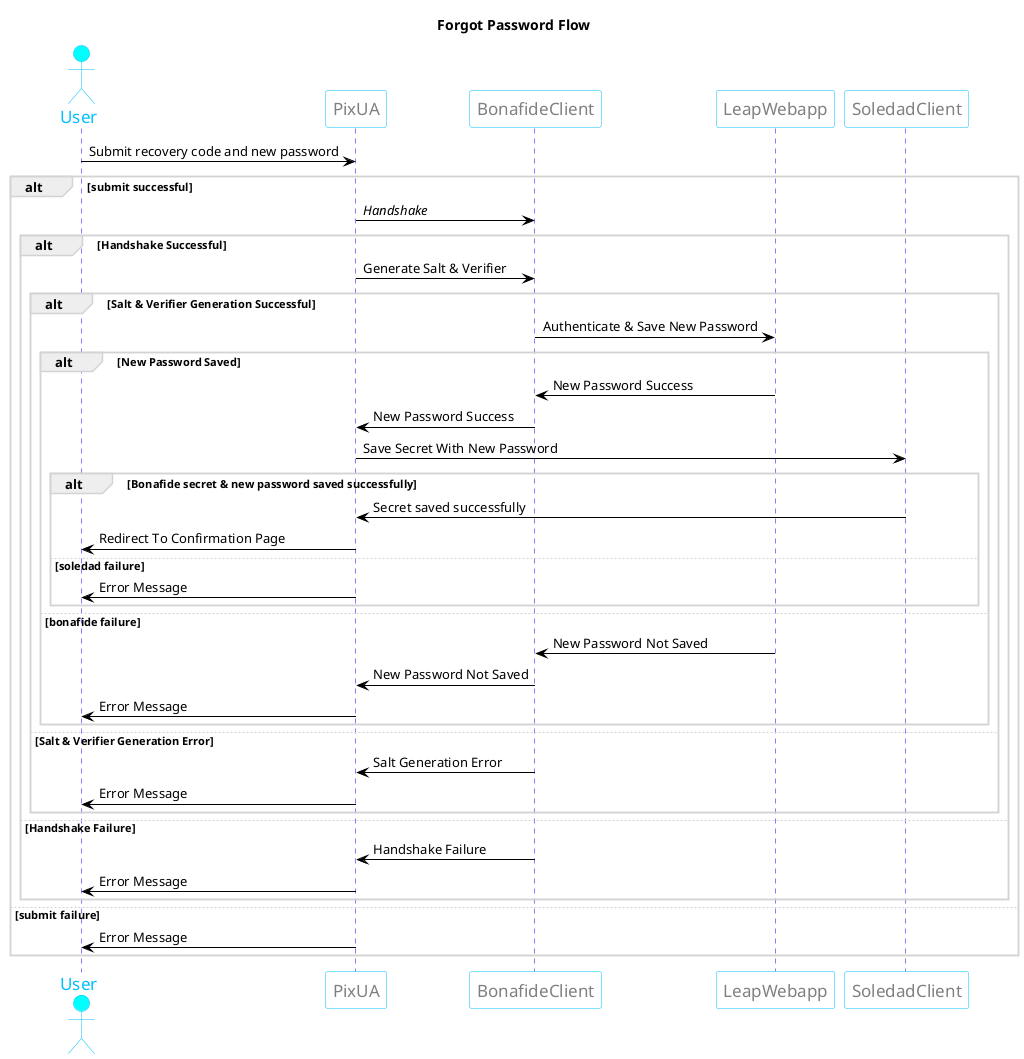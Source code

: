 @startuml
title Forgot Password Flow

skinparam handwritten false
skinparam sequenceGroupBorderColor LightGrey

skinparam sequence {
	ArrowColor Black
	ActorBorderColor DeepSkyBlue
	LifeLineBorderColor blue
	LifeLineBackgroundColor #A9DCDF

	ParticipantBorderColor DeepSkyBlue
	ParticipantBackgroundColor White
	ParticipantFontName Impact
	ParticipantFontSize 17
	ParticipantFontColor Grey

	ActorBackgroundColor aqua
	ActorFontColor DeepSkyBlue
	ActorFontSize 17
	ActorFontName Aapex
}

actor User

User -> PixUA : Submit recovery code and new password
alt submit successful

    PixUA -> BonafideClient : //Handshake//
    alt Handshake Successful

        PixUA -> BonafideClient : Generate Salt & Verifier
        alt Salt & Verifier Generation Successful

            BonafideClient -> LeapWebapp : Authenticate & Save New Password
            alt New Password Saved
                LeapWebapp -> BonafideClient : New Password Success
                BonafideClient -> PixUA : New Password Success

                PixUA -> SoledadClient : Save Secret With New Password
                alt Bonafide secret & new password saved successfully
                  SoledadClient -> PixUA : Secret saved successfully
                  PixUA -> User : Redirect To Confirmation Page
                else soledad failure
                  PixUA -> User : Error Message
                end

            else bonafide failure
                LeapWebapp -> BonafideClient : New Password Not Saved
                BonafideClient -> PixUA : New Password Not Saved
                PixUA -> User : Error Message
            end

        else Salt & Verifier Generation Error
            BonafideClient -> PixUA : Salt Generation Error
            PixUA -> User : Error Message
        end

    else Handshake Failure
        BonafideClient -> PixUA : Handshake Failure
        PixUA -> User : Error Message
    end

else submit failure
    PixUA -> User : Error Message
end
@enduml
